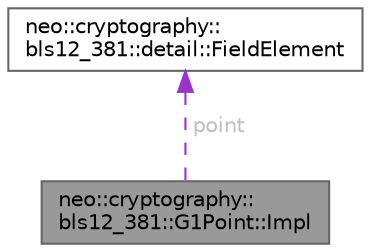 digraph "neo::cryptography::bls12_381::G1Point::Impl"
{
 // LATEX_PDF_SIZE
  bgcolor="transparent";
  edge [fontname=Helvetica,fontsize=10,labelfontname=Helvetica,labelfontsize=10];
  node [fontname=Helvetica,fontsize=10,shape=box,height=0.2,width=0.4];
  Node1 [id="Node000001",label="neo::cryptography::\lbls12_381::G1Point::Impl",height=0.2,width=0.4,color="gray40", fillcolor="grey60", style="filled", fontcolor="black",tooltip=" "];
  Node2 -> Node1 [id="edge1_Node000001_Node000002",dir="back",color="darkorchid3",style="dashed",tooltip=" ",label=<<TABLE CELLBORDER="0" BORDER="0"><TR><TD VALIGN="top" ALIGN="LEFT" CELLPADDING="1" CELLSPACING="0">point</TD></TR>
</TABLE>> ,fontcolor="grey" ];
  Node2 [id="Node000002",label="neo::cryptography::\lbls12_381::detail::FieldElement",height=0.2,width=0.4,color="gray40", fillcolor="white", style="filled",URL="$classneo_1_1cryptography_1_1bls12__381_1_1detail_1_1_field_element.html",tooltip=" "];
}
